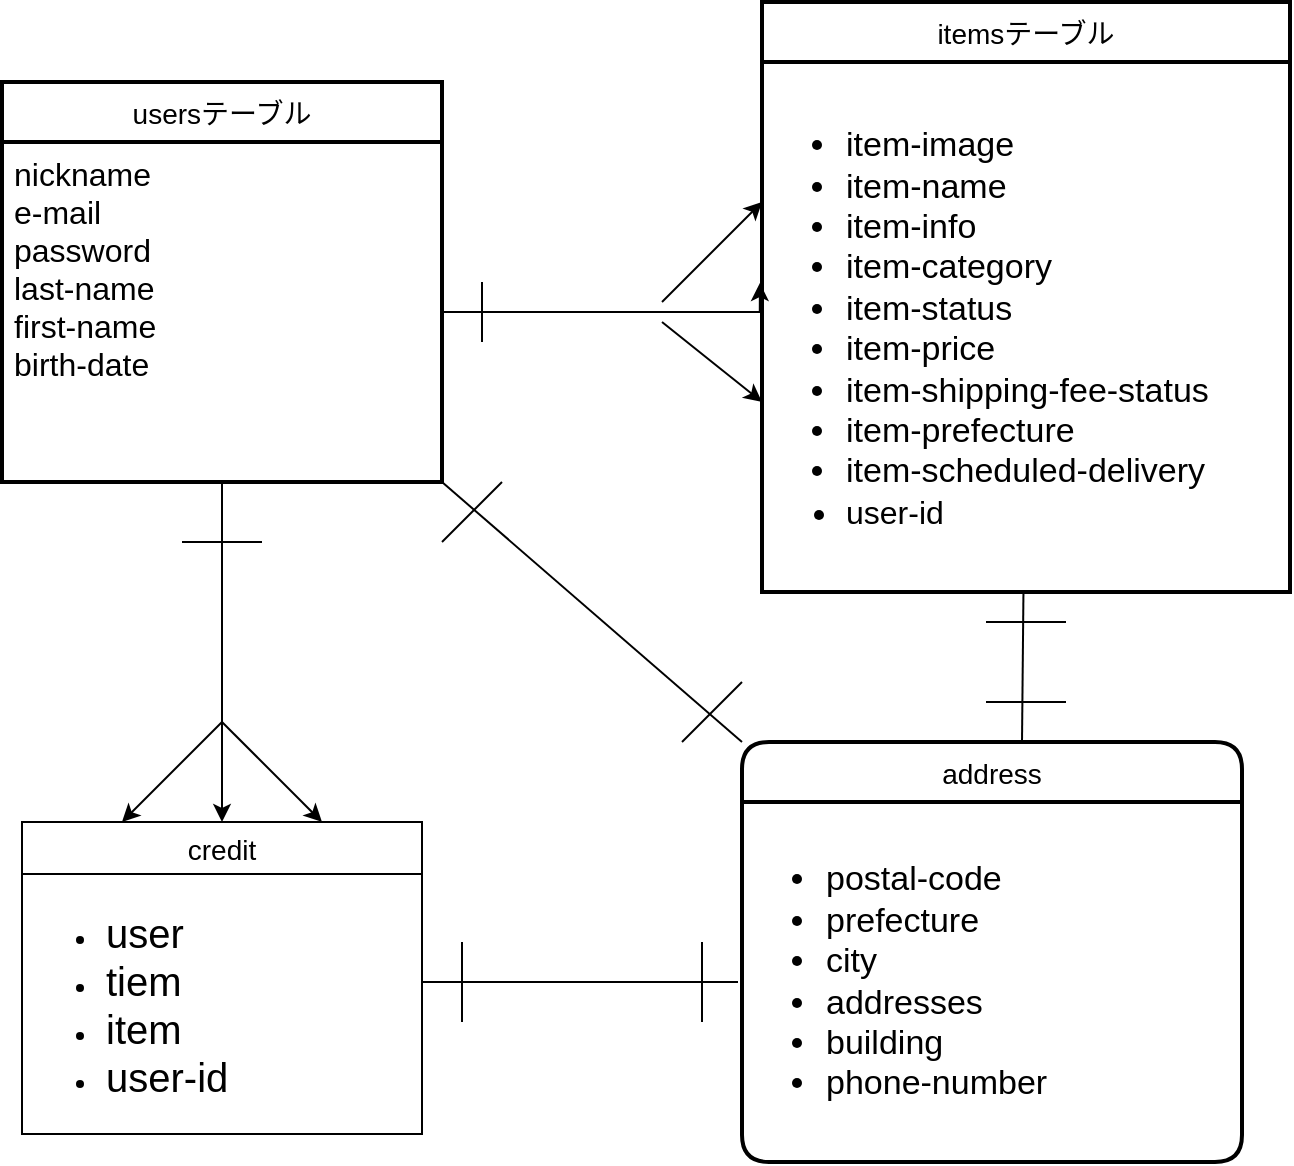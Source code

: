 <mxfile version="13.6.5">
    <diagram id="oGXO84RkI27qKKvJTZfF" name="ページ1">
        <mxGraphModel dx="728" dy="680" grid="1" gridSize="10" guides="1" tooltips="1" connect="1" arrows="1" fold="1" page="1" pageScale="1" pageWidth="827" pageHeight="1169" math="0" shadow="0">
            <root>
                <mxCell id="0"/>
                <mxCell id="1" parent="0"/>
                <mxCell id="11" value="usersテーブル" style="swimlane;childLayout=stackLayout;horizontal=1;startSize=30;horizontalStack=0;rounded=1;fontSize=14;fontStyle=0;strokeWidth=2;resizeParent=0;resizeLast=1;shadow=0;dashed=0;align=center;arcSize=0;" parent="1" vertex="1">
                    <mxGeometry x="50" y="50" width="220" height="200" as="geometry"/>
                </mxCell>
                <mxCell id="12" value="nickname&#10;e-mail&#10;password&#10;last-name&#10;first-name&#10;birth-date" style="align=left;strokeColor=none;fillColor=none;spacingLeft=4;fontSize=16;verticalAlign=top;resizable=0;rotatable=0;part=1;" parent="11" vertex="1">
                    <mxGeometry y="30" width="220" height="170" as="geometry"/>
                </mxCell>
                <mxCell id="29" value="itemsテーブル" style="swimlane;childLayout=stackLayout;horizontal=1;startSize=30;horizontalStack=0;rounded=1;fontSize=14;fontStyle=0;strokeWidth=2;resizeParent=0;resizeLast=1;shadow=0;dashed=0;align=center;arcSize=0;" parent="1" vertex="1">
                    <mxGeometry x="430" y="10" width="264" height="295" as="geometry"/>
                </mxCell>
                <mxCell id="35" value="&lt;ul style=&quot;font-size: 16px&quot;&gt;&lt;li style=&quot;font-size: 17px&quot;&gt;item-image&lt;/li&gt;&lt;li style=&quot;font-size: 17px&quot;&gt;item-name&lt;/li&gt;&lt;li style=&quot;font-size: 17px&quot;&gt;item-info&lt;/li&gt;&lt;li style=&quot;font-size: 17px&quot;&gt;item-category&lt;/li&gt;&lt;li style=&quot;font-size: 17px&quot;&gt;item-status&lt;/li&gt;&lt;li style=&quot;font-size: 17px&quot;&gt;item-price&lt;/li&gt;&lt;li style=&quot;font-size: 17px&quot;&gt;item-shipping-fee-status&lt;/li&gt;&lt;li style=&quot;font-size: 17px&quot;&gt;item-prefecture&lt;/li&gt;&lt;li style=&quot;font-size: 17px&quot;&gt;item-scheduled-delivery&lt;/li&gt;&lt;li&gt;user-id&lt;/li&gt;&lt;/ul&gt;" style="text;html=1;align=left;verticalAlign=middle;resizable=0;points=[];autosize=1;" parent="29" vertex="1">
                    <mxGeometry y="30" width="264" height="265" as="geometry"/>
                </mxCell>
                <mxCell id="45" value="credit" style="swimlane;fontStyle=0;childLayout=stackLayout;horizontal=1;startSize=26;horizontalStack=0;resizeParent=1;resizeParentMax=0;resizeLast=0;collapsible=1;marginBottom=0;align=center;fontSize=14;" parent="1" vertex="1">
                    <mxGeometry x="60" y="420" width="200" height="156" as="geometry"/>
                </mxCell>
                <mxCell id="56" value="&lt;ul&gt;&lt;li&gt;&lt;span style=&quot;font-size: 20px&quot;&gt;user&lt;/span&gt;&lt;/li&gt;&lt;li&gt;&lt;span style=&quot;font-size: 20px&quot;&gt;tiem&lt;/span&gt;&lt;/li&gt;&lt;li&gt;&lt;span style=&quot;font-size: 20px&quot;&gt;item&lt;/span&gt;&lt;/li&gt;&lt;li&gt;&lt;span style=&quot;font-size: 20px&quot;&gt;user-id&lt;/span&gt;&lt;/li&gt;&lt;/ul&gt;" style="text;html=1;align=left;verticalAlign=middle;resizable=0;points=[];autosize=1;fontSize=14;" parent="45" vertex="1">
                    <mxGeometry y="26" width="200" height="130" as="geometry"/>
                </mxCell>
                <mxCell id="53" value="address" style="swimlane;childLayout=stackLayout;horizontal=1;startSize=30;horizontalStack=0;rounded=1;fontSize=14;fontStyle=0;strokeWidth=2;resizeParent=0;resizeLast=1;shadow=0;dashed=0;align=center;" parent="1" vertex="1">
                    <mxGeometry x="420" y="380" width="250" height="210" as="geometry"/>
                </mxCell>
                <mxCell id="55" value="&lt;ul style=&quot;font-size: 17px&quot;&gt;&lt;li&gt;postal-code&lt;/li&gt;&lt;li&gt;prefecture&lt;/li&gt;&lt;li&gt;city&lt;/li&gt;&lt;li&gt;addresses&lt;/li&gt;&lt;li&gt;building&lt;/li&gt;&lt;li&gt;phone-number&lt;/li&gt;&lt;/ul&gt;" style="text;html=1;align=left;verticalAlign=middle;resizable=0;points=[];autosize=1;fontSize=14;" parent="53" vertex="1">
                    <mxGeometry y="30" width="250" height="180" as="geometry"/>
                </mxCell>
                <mxCell id="57" style="edgeStyle=orthogonalEdgeStyle;rounded=0;orthogonalLoop=1;jettySize=auto;html=1;entryX=-0.004;entryY=0.417;entryDx=0;entryDy=0;entryPerimeter=0;" edge="1" parent="1" source="12" target="35">
                    <mxGeometry relative="1" as="geometry">
                        <Array as="points">
                            <mxPoint x="429" y="165"/>
                        </Array>
                    </mxGeometry>
                </mxCell>
                <mxCell id="58" value="" style="endArrow=classic;html=1;" edge="1" parent="1">
                    <mxGeometry width="50" height="50" relative="1" as="geometry">
                        <mxPoint x="380" y="160" as="sourcePoint"/>
                        <mxPoint x="430" y="110" as="targetPoint"/>
                        <Array as="points"/>
                    </mxGeometry>
                </mxCell>
                <mxCell id="59" value="" style="endArrow=classic;html=1;" edge="1" parent="1">
                    <mxGeometry width="50" height="50" relative="1" as="geometry">
                        <mxPoint x="380" y="170" as="sourcePoint"/>
                        <mxPoint x="430" y="210" as="targetPoint"/>
                        <Array as="points"/>
                    </mxGeometry>
                </mxCell>
                <mxCell id="60" style="edgeStyle=orthogonalEdgeStyle;rounded=0;orthogonalLoop=1;jettySize=auto;html=1;exitX=0.5;exitY=1;exitDx=0;exitDy=0;entryX=0.5;entryY=0;entryDx=0;entryDy=0;" edge="1" parent="1" source="12" target="45">
                    <mxGeometry relative="1" as="geometry"/>
                </mxCell>
                <mxCell id="61" value="" style="endArrow=classic;html=1;" edge="1" parent="1">
                    <mxGeometry width="50" height="50" relative="1" as="geometry">
                        <mxPoint x="160" y="370" as="sourcePoint"/>
                        <mxPoint x="210" y="420" as="targetPoint"/>
                    </mxGeometry>
                </mxCell>
                <mxCell id="62" value="" style="endArrow=classic;html=1;" edge="1" parent="1">
                    <mxGeometry width="50" height="50" relative="1" as="geometry">
                        <mxPoint x="160" y="370" as="sourcePoint"/>
                        <mxPoint x="110" y="420" as="targetPoint"/>
                    </mxGeometry>
                </mxCell>
                <mxCell id="64" value="" style="endArrow=none;html=1;entryX=0;entryY=0;entryDx=0;entryDy=0;" edge="1" parent="1" target="53">
                    <mxGeometry width="50" height="50" relative="1" as="geometry">
                        <mxPoint x="270" y="250" as="sourcePoint"/>
                        <mxPoint x="330" y="290" as="targetPoint"/>
                        <Array as="points"/>
                    </mxGeometry>
                </mxCell>
                <mxCell id="65" value="" style="endArrow=none;html=1;" edge="1" parent="1">
                    <mxGeometry width="50" height="50" relative="1" as="geometry">
                        <mxPoint x="390" y="380" as="sourcePoint"/>
                        <mxPoint x="420" y="350" as="targetPoint"/>
                    </mxGeometry>
                </mxCell>
                <mxCell id="66" value="" style="endArrow=none;html=1;" edge="1" parent="1">
                    <mxGeometry width="50" height="50" relative="1" as="geometry">
                        <mxPoint x="270" y="280" as="sourcePoint"/>
                        <mxPoint x="300" y="250" as="targetPoint"/>
                    </mxGeometry>
                </mxCell>
                <mxCell id="67" value="" style="endArrow=none;html=1;" edge="1" parent="1">
                    <mxGeometry width="50" height="50" relative="1" as="geometry">
                        <mxPoint x="290" y="150" as="sourcePoint"/>
                        <mxPoint x="290" y="180" as="targetPoint"/>
                    </mxGeometry>
                </mxCell>
                <mxCell id="68" value="" style="endArrow=none;html=1;entryX=-0.008;entryY=0.5;entryDx=0;entryDy=0;entryPerimeter=0;" edge="1" parent="1" target="55">
                    <mxGeometry width="50" height="50" relative="1" as="geometry">
                        <mxPoint x="260" y="500" as="sourcePoint"/>
                        <mxPoint x="410" y="500" as="targetPoint"/>
                    </mxGeometry>
                </mxCell>
                <mxCell id="69" value="" style="endArrow=none;html=1;" edge="1" parent="1">
                    <mxGeometry width="50" height="50" relative="1" as="geometry">
                        <mxPoint x="280" y="480" as="sourcePoint"/>
                        <mxPoint x="280" y="520" as="targetPoint"/>
                    </mxGeometry>
                </mxCell>
                <mxCell id="70" value="" style="endArrow=none;html=1;" edge="1" parent="1">
                    <mxGeometry width="50" height="50" relative="1" as="geometry">
                        <mxPoint x="400" y="480" as="sourcePoint"/>
                        <mxPoint x="400" y="520" as="targetPoint"/>
                    </mxGeometry>
                </mxCell>
                <mxCell id="71" value="" style="endArrow=none;html=1;" edge="1" parent="1">
                    <mxGeometry width="50" height="50" relative="1" as="geometry">
                        <mxPoint x="140" y="280" as="sourcePoint"/>
                        <mxPoint x="180" y="280" as="targetPoint"/>
                    </mxGeometry>
                </mxCell>
                <mxCell id="72" value="" style="endArrow=none;html=1;" edge="1" parent="1" source="35">
                    <mxGeometry width="50" height="50" relative="1" as="geometry">
                        <mxPoint x="560" y="320" as="sourcePoint"/>
                        <mxPoint x="560" y="380" as="targetPoint"/>
                    </mxGeometry>
                </mxCell>
                <mxCell id="73" value="" style="endArrow=none;html=1;" edge="1" parent="1">
                    <mxGeometry width="50" height="50" relative="1" as="geometry">
                        <mxPoint x="542" y="320" as="sourcePoint"/>
                        <mxPoint x="582" y="320" as="targetPoint"/>
                    </mxGeometry>
                </mxCell>
                <mxCell id="74" value="" style="endArrow=none;html=1;" edge="1" parent="1">
                    <mxGeometry width="50" height="50" relative="1" as="geometry">
                        <mxPoint x="542" y="360" as="sourcePoint"/>
                        <mxPoint x="582" y="360" as="targetPoint"/>
                    </mxGeometry>
                </mxCell>
            </root>
        </mxGraphModel>
    </diagram>
</mxfile>